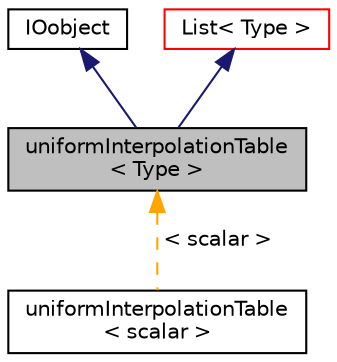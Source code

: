 digraph "uniformInterpolationTable&lt; Type &gt;"
{
  bgcolor="transparent";
  edge [fontname="Helvetica",fontsize="10",labelfontname="Helvetica",labelfontsize="10"];
  node [fontname="Helvetica",fontsize="10",shape=record];
  Node0 [label="uniformInterpolationTable\l\< Type \>",height=0.2,width=0.4,color="black", fillcolor="grey75", style="filled", fontcolor="black"];
  Node1 -> Node0 [dir="back",color="midnightblue",fontsize="10",style="solid",fontname="Helvetica"];
  Node1 [label="IOobject",height=0.2,width=0.4,color="black",URL="$a27249.html",tooltip="IOobject defines the attributes of an object for which implicit objectRegistry management is supporte..."];
  Node2 -> Node0 [dir="back",color="midnightblue",fontsize="10",style="solid",fontname="Helvetica"];
  Node2 [label="List\< Type \>",height=0.2,width=0.4,color="red",URL="$a26833.html"];
  Node0 -> Node7 [dir="back",color="orange",fontsize="10",style="dashed",label=" \< scalar \>" ,fontname="Helvetica"];
  Node7 [label="uniformInterpolationTable\l\< scalar \>",height=0.2,width=0.4,color="black",URL="$a27885.html"];
}
